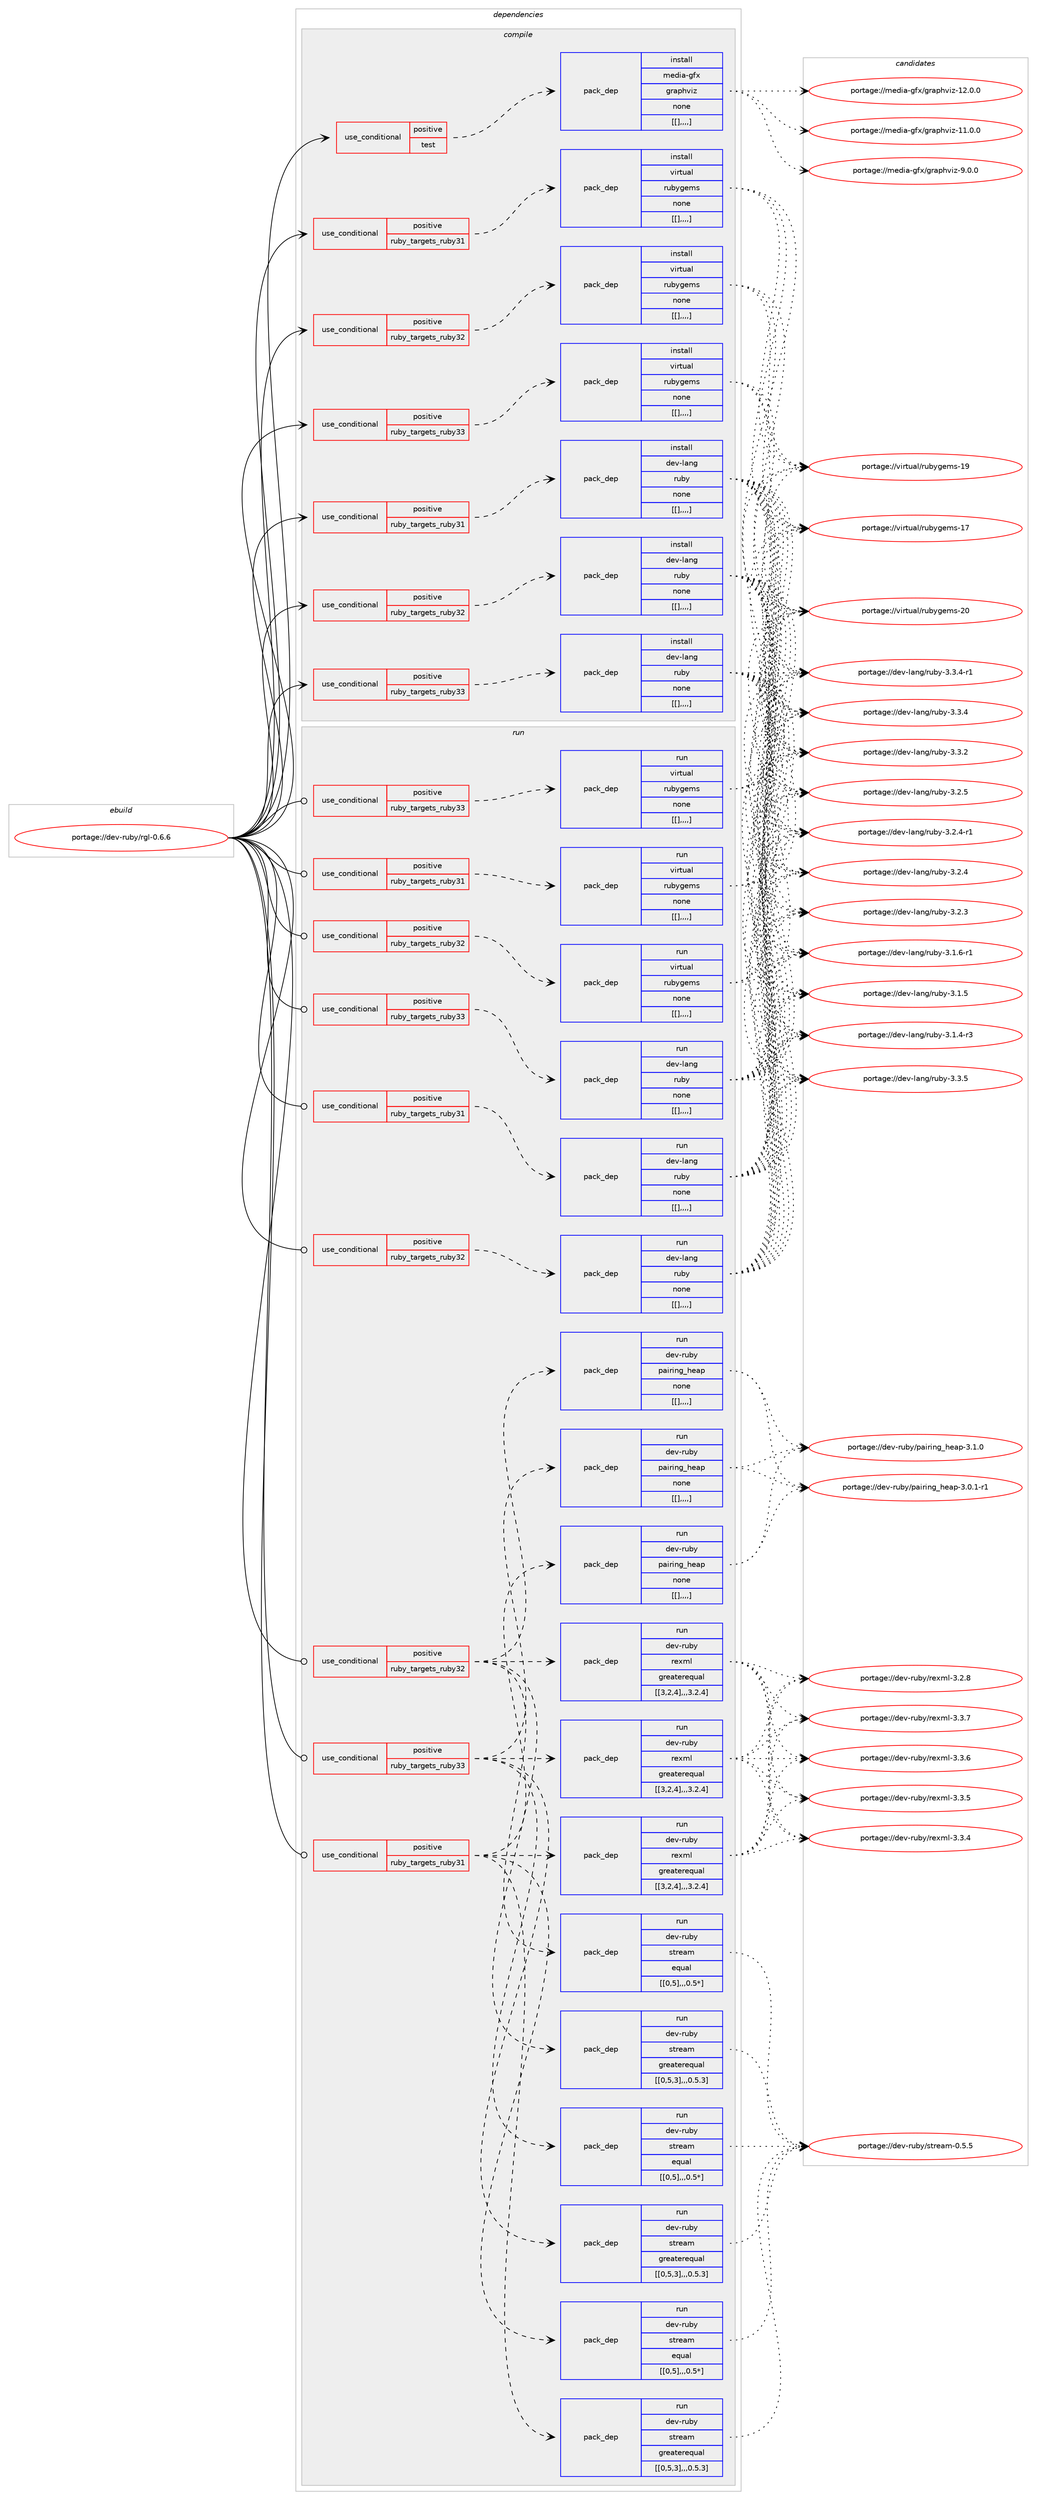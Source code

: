 digraph prolog {

# *************
# Graph options
# *************

newrank=true;
concentrate=true;
compound=true;
graph [rankdir=LR,fontname=Helvetica,fontsize=10,ranksep=1.5];#, ranksep=2.5, nodesep=0.2];
edge  [arrowhead=vee];
node  [fontname=Helvetica,fontsize=10];

# **********
# The ebuild
# **********

subgraph cluster_leftcol {
color=gray;
label=<<i>ebuild</i>>;
id [label="portage://dev-ruby/rgl-0.6.6", color=red, width=4, href="../dev-ruby/rgl-0.6.6.svg"];
}

# ****************
# The dependencies
# ****************

subgraph cluster_midcol {
color=gray;
label=<<i>dependencies</i>>;
subgraph cluster_compile {
fillcolor="#eeeeee";
style=filled;
label=<<i>compile</i>>;
subgraph cond56029 {
dependency201879 [label=<<TABLE BORDER="0" CELLBORDER="1" CELLSPACING="0" CELLPADDING="4"><TR><TD ROWSPAN="3" CELLPADDING="10">use_conditional</TD></TR><TR><TD>positive</TD></TR><TR><TD>ruby_targets_ruby31</TD></TR></TABLE>>, shape=none, color=red];
subgraph pack144500 {
dependency201880 [label=<<TABLE BORDER="0" CELLBORDER="1" CELLSPACING="0" CELLPADDING="4" WIDTH="220"><TR><TD ROWSPAN="6" CELLPADDING="30">pack_dep</TD></TR><TR><TD WIDTH="110">install</TD></TR><TR><TD>dev-lang</TD></TR><TR><TD>ruby</TD></TR><TR><TD>none</TD></TR><TR><TD>[[],,,,]</TD></TR></TABLE>>, shape=none, color=blue];
}
dependency201879:e -> dependency201880:w [weight=20,style="dashed",arrowhead="vee"];
}
id:e -> dependency201879:w [weight=20,style="solid",arrowhead="vee"];
subgraph cond56030 {
dependency201881 [label=<<TABLE BORDER="0" CELLBORDER="1" CELLSPACING="0" CELLPADDING="4"><TR><TD ROWSPAN="3" CELLPADDING="10">use_conditional</TD></TR><TR><TD>positive</TD></TR><TR><TD>ruby_targets_ruby31</TD></TR></TABLE>>, shape=none, color=red];
subgraph pack144501 {
dependency201882 [label=<<TABLE BORDER="0" CELLBORDER="1" CELLSPACING="0" CELLPADDING="4" WIDTH="220"><TR><TD ROWSPAN="6" CELLPADDING="30">pack_dep</TD></TR><TR><TD WIDTH="110">install</TD></TR><TR><TD>virtual</TD></TR><TR><TD>rubygems</TD></TR><TR><TD>none</TD></TR><TR><TD>[[],,,,]</TD></TR></TABLE>>, shape=none, color=blue];
}
dependency201881:e -> dependency201882:w [weight=20,style="dashed",arrowhead="vee"];
}
id:e -> dependency201881:w [weight=20,style="solid",arrowhead="vee"];
subgraph cond56031 {
dependency201883 [label=<<TABLE BORDER="0" CELLBORDER="1" CELLSPACING="0" CELLPADDING="4"><TR><TD ROWSPAN="3" CELLPADDING="10">use_conditional</TD></TR><TR><TD>positive</TD></TR><TR><TD>ruby_targets_ruby32</TD></TR></TABLE>>, shape=none, color=red];
subgraph pack144502 {
dependency201884 [label=<<TABLE BORDER="0" CELLBORDER="1" CELLSPACING="0" CELLPADDING="4" WIDTH="220"><TR><TD ROWSPAN="6" CELLPADDING="30">pack_dep</TD></TR><TR><TD WIDTH="110">install</TD></TR><TR><TD>dev-lang</TD></TR><TR><TD>ruby</TD></TR><TR><TD>none</TD></TR><TR><TD>[[],,,,]</TD></TR></TABLE>>, shape=none, color=blue];
}
dependency201883:e -> dependency201884:w [weight=20,style="dashed",arrowhead="vee"];
}
id:e -> dependency201883:w [weight=20,style="solid",arrowhead="vee"];
subgraph cond56032 {
dependency201885 [label=<<TABLE BORDER="0" CELLBORDER="1" CELLSPACING="0" CELLPADDING="4"><TR><TD ROWSPAN="3" CELLPADDING="10">use_conditional</TD></TR><TR><TD>positive</TD></TR><TR><TD>ruby_targets_ruby32</TD></TR></TABLE>>, shape=none, color=red];
subgraph pack144503 {
dependency201886 [label=<<TABLE BORDER="0" CELLBORDER="1" CELLSPACING="0" CELLPADDING="4" WIDTH="220"><TR><TD ROWSPAN="6" CELLPADDING="30">pack_dep</TD></TR><TR><TD WIDTH="110">install</TD></TR><TR><TD>virtual</TD></TR><TR><TD>rubygems</TD></TR><TR><TD>none</TD></TR><TR><TD>[[],,,,]</TD></TR></TABLE>>, shape=none, color=blue];
}
dependency201885:e -> dependency201886:w [weight=20,style="dashed",arrowhead="vee"];
}
id:e -> dependency201885:w [weight=20,style="solid",arrowhead="vee"];
subgraph cond56033 {
dependency201887 [label=<<TABLE BORDER="0" CELLBORDER="1" CELLSPACING="0" CELLPADDING="4"><TR><TD ROWSPAN="3" CELLPADDING="10">use_conditional</TD></TR><TR><TD>positive</TD></TR><TR><TD>ruby_targets_ruby33</TD></TR></TABLE>>, shape=none, color=red];
subgraph pack144504 {
dependency201888 [label=<<TABLE BORDER="0" CELLBORDER="1" CELLSPACING="0" CELLPADDING="4" WIDTH="220"><TR><TD ROWSPAN="6" CELLPADDING="30">pack_dep</TD></TR><TR><TD WIDTH="110">install</TD></TR><TR><TD>dev-lang</TD></TR><TR><TD>ruby</TD></TR><TR><TD>none</TD></TR><TR><TD>[[],,,,]</TD></TR></TABLE>>, shape=none, color=blue];
}
dependency201887:e -> dependency201888:w [weight=20,style="dashed",arrowhead="vee"];
}
id:e -> dependency201887:w [weight=20,style="solid",arrowhead="vee"];
subgraph cond56034 {
dependency201889 [label=<<TABLE BORDER="0" CELLBORDER="1" CELLSPACING="0" CELLPADDING="4"><TR><TD ROWSPAN="3" CELLPADDING="10">use_conditional</TD></TR><TR><TD>positive</TD></TR><TR><TD>ruby_targets_ruby33</TD></TR></TABLE>>, shape=none, color=red];
subgraph pack144505 {
dependency201890 [label=<<TABLE BORDER="0" CELLBORDER="1" CELLSPACING="0" CELLPADDING="4" WIDTH="220"><TR><TD ROWSPAN="6" CELLPADDING="30">pack_dep</TD></TR><TR><TD WIDTH="110">install</TD></TR><TR><TD>virtual</TD></TR><TR><TD>rubygems</TD></TR><TR><TD>none</TD></TR><TR><TD>[[],,,,]</TD></TR></TABLE>>, shape=none, color=blue];
}
dependency201889:e -> dependency201890:w [weight=20,style="dashed",arrowhead="vee"];
}
id:e -> dependency201889:w [weight=20,style="solid",arrowhead="vee"];
subgraph cond56035 {
dependency201891 [label=<<TABLE BORDER="0" CELLBORDER="1" CELLSPACING="0" CELLPADDING="4"><TR><TD ROWSPAN="3" CELLPADDING="10">use_conditional</TD></TR><TR><TD>positive</TD></TR><TR><TD>test</TD></TR></TABLE>>, shape=none, color=red];
subgraph pack144506 {
dependency201892 [label=<<TABLE BORDER="0" CELLBORDER="1" CELLSPACING="0" CELLPADDING="4" WIDTH="220"><TR><TD ROWSPAN="6" CELLPADDING="30">pack_dep</TD></TR><TR><TD WIDTH="110">install</TD></TR><TR><TD>media-gfx</TD></TR><TR><TD>graphviz</TD></TR><TR><TD>none</TD></TR><TR><TD>[[],,,,]</TD></TR></TABLE>>, shape=none, color=blue];
}
dependency201891:e -> dependency201892:w [weight=20,style="dashed",arrowhead="vee"];
}
id:e -> dependency201891:w [weight=20,style="solid",arrowhead="vee"];
}
subgraph cluster_compileandrun {
fillcolor="#eeeeee";
style=filled;
label=<<i>compile and run</i>>;
}
subgraph cluster_run {
fillcolor="#eeeeee";
style=filled;
label=<<i>run</i>>;
subgraph cond56036 {
dependency201893 [label=<<TABLE BORDER="0" CELLBORDER="1" CELLSPACING="0" CELLPADDING="4"><TR><TD ROWSPAN="3" CELLPADDING="10">use_conditional</TD></TR><TR><TD>positive</TD></TR><TR><TD>ruby_targets_ruby31</TD></TR></TABLE>>, shape=none, color=red];
subgraph pack144507 {
dependency201894 [label=<<TABLE BORDER="0" CELLBORDER="1" CELLSPACING="0" CELLPADDING="4" WIDTH="220"><TR><TD ROWSPAN="6" CELLPADDING="30">pack_dep</TD></TR><TR><TD WIDTH="110">run</TD></TR><TR><TD>dev-lang</TD></TR><TR><TD>ruby</TD></TR><TR><TD>none</TD></TR><TR><TD>[[],,,,]</TD></TR></TABLE>>, shape=none, color=blue];
}
dependency201893:e -> dependency201894:w [weight=20,style="dashed",arrowhead="vee"];
}
id:e -> dependency201893:w [weight=20,style="solid",arrowhead="odot"];
subgraph cond56037 {
dependency201895 [label=<<TABLE BORDER="0" CELLBORDER="1" CELLSPACING="0" CELLPADDING="4"><TR><TD ROWSPAN="3" CELLPADDING="10">use_conditional</TD></TR><TR><TD>positive</TD></TR><TR><TD>ruby_targets_ruby31</TD></TR></TABLE>>, shape=none, color=red];
subgraph pack144508 {
dependency201896 [label=<<TABLE BORDER="0" CELLBORDER="1" CELLSPACING="0" CELLPADDING="4" WIDTH="220"><TR><TD ROWSPAN="6" CELLPADDING="30">pack_dep</TD></TR><TR><TD WIDTH="110">run</TD></TR><TR><TD>dev-ruby</TD></TR><TR><TD>pairing_heap</TD></TR><TR><TD>none</TD></TR><TR><TD>[[],,,,]</TD></TR></TABLE>>, shape=none, color=blue];
}
dependency201895:e -> dependency201896:w [weight=20,style="dashed",arrowhead="vee"];
subgraph pack144509 {
dependency201897 [label=<<TABLE BORDER="0" CELLBORDER="1" CELLSPACING="0" CELLPADDING="4" WIDTH="220"><TR><TD ROWSPAN="6" CELLPADDING="30">pack_dep</TD></TR><TR><TD WIDTH="110">run</TD></TR><TR><TD>dev-ruby</TD></TR><TR><TD>rexml</TD></TR><TR><TD>greaterequal</TD></TR><TR><TD>[[3,2,4],,,3.2.4]</TD></TR></TABLE>>, shape=none, color=blue];
}
dependency201895:e -> dependency201897:w [weight=20,style="dashed",arrowhead="vee"];
subgraph pack144510 {
dependency201898 [label=<<TABLE BORDER="0" CELLBORDER="1" CELLSPACING="0" CELLPADDING="4" WIDTH="220"><TR><TD ROWSPAN="6" CELLPADDING="30">pack_dep</TD></TR><TR><TD WIDTH="110">run</TD></TR><TR><TD>dev-ruby</TD></TR><TR><TD>stream</TD></TR><TR><TD>greaterequal</TD></TR><TR><TD>[[0,5,3],,,0.5.3]</TD></TR></TABLE>>, shape=none, color=blue];
}
dependency201895:e -> dependency201898:w [weight=20,style="dashed",arrowhead="vee"];
subgraph pack144511 {
dependency201899 [label=<<TABLE BORDER="0" CELLBORDER="1" CELLSPACING="0" CELLPADDING="4" WIDTH="220"><TR><TD ROWSPAN="6" CELLPADDING="30">pack_dep</TD></TR><TR><TD WIDTH="110">run</TD></TR><TR><TD>dev-ruby</TD></TR><TR><TD>stream</TD></TR><TR><TD>equal</TD></TR><TR><TD>[[0,5],,,0.5*]</TD></TR></TABLE>>, shape=none, color=blue];
}
dependency201895:e -> dependency201899:w [weight=20,style="dashed",arrowhead="vee"];
}
id:e -> dependency201895:w [weight=20,style="solid",arrowhead="odot"];
subgraph cond56038 {
dependency201900 [label=<<TABLE BORDER="0" CELLBORDER="1" CELLSPACING="0" CELLPADDING="4"><TR><TD ROWSPAN="3" CELLPADDING="10">use_conditional</TD></TR><TR><TD>positive</TD></TR><TR><TD>ruby_targets_ruby31</TD></TR></TABLE>>, shape=none, color=red];
subgraph pack144512 {
dependency201901 [label=<<TABLE BORDER="0" CELLBORDER="1" CELLSPACING="0" CELLPADDING="4" WIDTH="220"><TR><TD ROWSPAN="6" CELLPADDING="30">pack_dep</TD></TR><TR><TD WIDTH="110">run</TD></TR><TR><TD>virtual</TD></TR><TR><TD>rubygems</TD></TR><TR><TD>none</TD></TR><TR><TD>[[],,,,]</TD></TR></TABLE>>, shape=none, color=blue];
}
dependency201900:e -> dependency201901:w [weight=20,style="dashed",arrowhead="vee"];
}
id:e -> dependency201900:w [weight=20,style="solid",arrowhead="odot"];
subgraph cond56039 {
dependency201902 [label=<<TABLE BORDER="0" CELLBORDER="1" CELLSPACING="0" CELLPADDING="4"><TR><TD ROWSPAN="3" CELLPADDING="10">use_conditional</TD></TR><TR><TD>positive</TD></TR><TR><TD>ruby_targets_ruby32</TD></TR></TABLE>>, shape=none, color=red];
subgraph pack144513 {
dependency201903 [label=<<TABLE BORDER="0" CELLBORDER="1" CELLSPACING="0" CELLPADDING="4" WIDTH="220"><TR><TD ROWSPAN="6" CELLPADDING="30">pack_dep</TD></TR><TR><TD WIDTH="110">run</TD></TR><TR><TD>dev-lang</TD></TR><TR><TD>ruby</TD></TR><TR><TD>none</TD></TR><TR><TD>[[],,,,]</TD></TR></TABLE>>, shape=none, color=blue];
}
dependency201902:e -> dependency201903:w [weight=20,style="dashed",arrowhead="vee"];
}
id:e -> dependency201902:w [weight=20,style="solid",arrowhead="odot"];
subgraph cond56040 {
dependency201904 [label=<<TABLE BORDER="0" CELLBORDER="1" CELLSPACING="0" CELLPADDING="4"><TR><TD ROWSPAN="3" CELLPADDING="10">use_conditional</TD></TR><TR><TD>positive</TD></TR><TR><TD>ruby_targets_ruby32</TD></TR></TABLE>>, shape=none, color=red];
subgraph pack144514 {
dependency201905 [label=<<TABLE BORDER="0" CELLBORDER="1" CELLSPACING="0" CELLPADDING="4" WIDTH="220"><TR><TD ROWSPAN="6" CELLPADDING="30">pack_dep</TD></TR><TR><TD WIDTH="110">run</TD></TR><TR><TD>dev-ruby</TD></TR><TR><TD>pairing_heap</TD></TR><TR><TD>none</TD></TR><TR><TD>[[],,,,]</TD></TR></TABLE>>, shape=none, color=blue];
}
dependency201904:e -> dependency201905:w [weight=20,style="dashed",arrowhead="vee"];
subgraph pack144515 {
dependency201906 [label=<<TABLE BORDER="0" CELLBORDER="1" CELLSPACING="0" CELLPADDING="4" WIDTH="220"><TR><TD ROWSPAN="6" CELLPADDING="30">pack_dep</TD></TR><TR><TD WIDTH="110">run</TD></TR><TR><TD>dev-ruby</TD></TR><TR><TD>rexml</TD></TR><TR><TD>greaterequal</TD></TR><TR><TD>[[3,2,4],,,3.2.4]</TD></TR></TABLE>>, shape=none, color=blue];
}
dependency201904:e -> dependency201906:w [weight=20,style="dashed",arrowhead="vee"];
subgraph pack144516 {
dependency201907 [label=<<TABLE BORDER="0" CELLBORDER="1" CELLSPACING="0" CELLPADDING="4" WIDTH="220"><TR><TD ROWSPAN="6" CELLPADDING="30">pack_dep</TD></TR><TR><TD WIDTH="110">run</TD></TR><TR><TD>dev-ruby</TD></TR><TR><TD>stream</TD></TR><TR><TD>greaterequal</TD></TR><TR><TD>[[0,5,3],,,0.5.3]</TD></TR></TABLE>>, shape=none, color=blue];
}
dependency201904:e -> dependency201907:w [weight=20,style="dashed",arrowhead="vee"];
subgraph pack144517 {
dependency201908 [label=<<TABLE BORDER="0" CELLBORDER="1" CELLSPACING="0" CELLPADDING="4" WIDTH="220"><TR><TD ROWSPAN="6" CELLPADDING="30">pack_dep</TD></TR><TR><TD WIDTH="110">run</TD></TR><TR><TD>dev-ruby</TD></TR><TR><TD>stream</TD></TR><TR><TD>equal</TD></TR><TR><TD>[[0,5],,,0.5*]</TD></TR></TABLE>>, shape=none, color=blue];
}
dependency201904:e -> dependency201908:w [weight=20,style="dashed",arrowhead="vee"];
}
id:e -> dependency201904:w [weight=20,style="solid",arrowhead="odot"];
subgraph cond56041 {
dependency201909 [label=<<TABLE BORDER="0" CELLBORDER="1" CELLSPACING="0" CELLPADDING="4"><TR><TD ROWSPAN="3" CELLPADDING="10">use_conditional</TD></TR><TR><TD>positive</TD></TR><TR><TD>ruby_targets_ruby32</TD></TR></TABLE>>, shape=none, color=red];
subgraph pack144518 {
dependency201910 [label=<<TABLE BORDER="0" CELLBORDER="1" CELLSPACING="0" CELLPADDING="4" WIDTH="220"><TR><TD ROWSPAN="6" CELLPADDING="30">pack_dep</TD></TR><TR><TD WIDTH="110">run</TD></TR><TR><TD>virtual</TD></TR><TR><TD>rubygems</TD></TR><TR><TD>none</TD></TR><TR><TD>[[],,,,]</TD></TR></TABLE>>, shape=none, color=blue];
}
dependency201909:e -> dependency201910:w [weight=20,style="dashed",arrowhead="vee"];
}
id:e -> dependency201909:w [weight=20,style="solid",arrowhead="odot"];
subgraph cond56042 {
dependency201911 [label=<<TABLE BORDER="0" CELLBORDER="1" CELLSPACING="0" CELLPADDING="4"><TR><TD ROWSPAN="3" CELLPADDING="10">use_conditional</TD></TR><TR><TD>positive</TD></TR><TR><TD>ruby_targets_ruby33</TD></TR></TABLE>>, shape=none, color=red];
subgraph pack144519 {
dependency201912 [label=<<TABLE BORDER="0" CELLBORDER="1" CELLSPACING="0" CELLPADDING="4" WIDTH="220"><TR><TD ROWSPAN="6" CELLPADDING="30">pack_dep</TD></TR><TR><TD WIDTH="110">run</TD></TR><TR><TD>dev-lang</TD></TR><TR><TD>ruby</TD></TR><TR><TD>none</TD></TR><TR><TD>[[],,,,]</TD></TR></TABLE>>, shape=none, color=blue];
}
dependency201911:e -> dependency201912:w [weight=20,style="dashed",arrowhead="vee"];
}
id:e -> dependency201911:w [weight=20,style="solid",arrowhead="odot"];
subgraph cond56043 {
dependency201913 [label=<<TABLE BORDER="0" CELLBORDER="1" CELLSPACING="0" CELLPADDING="4"><TR><TD ROWSPAN="3" CELLPADDING="10">use_conditional</TD></TR><TR><TD>positive</TD></TR><TR><TD>ruby_targets_ruby33</TD></TR></TABLE>>, shape=none, color=red];
subgraph pack144520 {
dependency201914 [label=<<TABLE BORDER="0" CELLBORDER="1" CELLSPACING="0" CELLPADDING="4" WIDTH="220"><TR><TD ROWSPAN="6" CELLPADDING="30">pack_dep</TD></TR><TR><TD WIDTH="110">run</TD></TR><TR><TD>dev-ruby</TD></TR><TR><TD>pairing_heap</TD></TR><TR><TD>none</TD></TR><TR><TD>[[],,,,]</TD></TR></TABLE>>, shape=none, color=blue];
}
dependency201913:e -> dependency201914:w [weight=20,style="dashed",arrowhead="vee"];
subgraph pack144521 {
dependency201915 [label=<<TABLE BORDER="0" CELLBORDER="1" CELLSPACING="0" CELLPADDING="4" WIDTH="220"><TR><TD ROWSPAN="6" CELLPADDING="30">pack_dep</TD></TR><TR><TD WIDTH="110">run</TD></TR><TR><TD>dev-ruby</TD></TR><TR><TD>rexml</TD></TR><TR><TD>greaterequal</TD></TR><TR><TD>[[3,2,4],,,3.2.4]</TD></TR></TABLE>>, shape=none, color=blue];
}
dependency201913:e -> dependency201915:w [weight=20,style="dashed",arrowhead="vee"];
subgraph pack144522 {
dependency201916 [label=<<TABLE BORDER="0" CELLBORDER="1" CELLSPACING="0" CELLPADDING="4" WIDTH="220"><TR><TD ROWSPAN="6" CELLPADDING="30">pack_dep</TD></TR><TR><TD WIDTH="110">run</TD></TR><TR><TD>dev-ruby</TD></TR><TR><TD>stream</TD></TR><TR><TD>greaterequal</TD></TR><TR><TD>[[0,5,3],,,0.5.3]</TD></TR></TABLE>>, shape=none, color=blue];
}
dependency201913:e -> dependency201916:w [weight=20,style="dashed",arrowhead="vee"];
subgraph pack144523 {
dependency201917 [label=<<TABLE BORDER="0" CELLBORDER="1" CELLSPACING="0" CELLPADDING="4" WIDTH="220"><TR><TD ROWSPAN="6" CELLPADDING="30">pack_dep</TD></TR><TR><TD WIDTH="110">run</TD></TR><TR><TD>dev-ruby</TD></TR><TR><TD>stream</TD></TR><TR><TD>equal</TD></TR><TR><TD>[[0,5],,,0.5*]</TD></TR></TABLE>>, shape=none, color=blue];
}
dependency201913:e -> dependency201917:w [weight=20,style="dashed",arrowhead="vee"];
}
id:e -> dependency201913:w [weight=20,style="solid",arrowhead="odot"];
subgraph cond56044 {
dependency201918 [label=<<TABLE BORDER="0" CELLBORDER="1" CELLSPACING="0" CELLPADDING="4"><TR><TD ROWSPAN="3" CELLPADDING="10">use_conditional</TD></TR><TR><TD>positive</TD></TR><TR><TD>ruby_targets_ruby33</TD></TR></TABLE>>, shape=none, color=red];
subgraph pack144524 {
dependency201919 [label=<<TABLE BORDER="0" CELLBORDER="1" CELLSPACING="0" CELLPADDING="4" WIDTH="220"><TR><TD ROWSPAN="6" CELLPADDING="30">pack_dep</TD></TR><TR><TD WIDTH="110">run</TD></TR><TR><TD>virtual</TD></TR><TR><TD>rubygems</TD></TR><TR><TD>none</TD></TR><TR><TD>[[],,,,]</TD></TR></TABLE>>, shape=none, color=blue];
}
dependency201918:e -> dependency201919:w [weight=20,style="dashed",arrowhead="vee"];
}
id:e -> dependency201918:w [weight=20,style="solid",arrowhead="odot"];
}
}

# **************
# The candidates
# **************

subgraph cluster_choices {
rank=same;
color=gray;
label=<<i>candidates</i>>;

subgraph choice144500 {
color=black;
nodesep=1;
choice10010111845108971101034711411798121455146514653 [label="portage://dev-lang/ruby-3.3.5", color=red, width=4,href="../dev-lang/ruby-3.3.5.svg"];
choice100101118451089711010347114117981214551465146524511449 [label="portage://dev-lang/ruby-3.3.4-r1", color=red, width=4,href="../dev-lang/ruby-3.3.4-r1.svg"];
choice10010111845108971101034711411798121455146514652 [label="portage://dev-lang/ruby-3.3.4", color=red, width=4,href="../dev-lang/ruby-3.3.4.svg"];
choice10010111845108971101034711411798121455146514650 [label="portage://dev-lang/ruby-3.3.2", color=red, width=4,href="../dev-lang/ruby-3.3.2.svg"];
choice10010111845108971101034711411798121455146504653 [label="portage://dev-lang/ruby-3.2.5", color=red, width=4,href="../dev-lang/ruby-3.2.5.svg"];
choice100101118451089711010347114117981214551465046524511449 [label="portage://dev-lang/ruby-3.2.4-r1", color=red, width=4,href="../dev-lang/ruby-3.2.4-r1.svg"];
choice10010111845108971101034711411798121455146504652 [label="portage://dev-lang/ruby-3.2.4", color=red, width=4,href="../dev-lang/ruby-3.2.4.svg"];
choice10010111845108971101034711411798121455146504651 [label="portage://dev-lang/ruby-3.2.3", color=red, width=4,href="../dev-lang/ruby-3.2.3.svg"];
choice100101118451089711010347114117981214551464946544511449 [label="portage://dev-lang/ruby-3.1.6-r1", color=red, width=4,href="../dev-lang/ruby-3.1.6-r1.svg"];
choice10010111845108971101034711411798121455146494653 [label="portage://dev-lang/ruby-3.1.5", color=red, width=4,href="../dev-lang/ruby-3.1.5.svg"];
choice100101118451089711010347114117981214551464946524511451 [label="portage://dev-lang/ruby-3.1.4-r3", color=red, width=4,href="../dev-lang/ruby-3.1.4-r3.svg"];
dependency201880:e -> choice10010111845108971101034711411798121455146514653:w [style=dotted,weight="100"];
dependency201880:e -> choice100101118451089711010347114117981214551465146524511449:w [style=dotted,weight="100"];
dependency201880:e -> choice10010111845108971101034711411798121455146514652:w [style=dotted,weight="100"];
dependency201880:e -> choice10010111845108971101034711411798121455146514650:w [style=dotted,weight="100"];
dependency201880:e -> choice10010111845108971101034711411798121455146504653:w [style=dotted,weight="100"];
dependency201880:e -> choice100101118451089711010347114117981214551465046524511449:w [style=dotted,weight="100"];
dependency201880:e -> choice10010111845108971101034711411798121455146504652:w [style=dotted,weight="100"];
dependency201880:e -> choice10010111845108971101034711411798121455146504651:w [style=dotted,weight="100"];
dependency201880:e -> choice100101118451089711010347114117981214551464946544511449:w [style=dotted,weight="100"];
dependency201880:e -> choice10010111845108971101034711411798121455146494653:w [style=dotted,weight="100"];
dependency201880:e -> choice100101118451089711010347114117981214551464946524511451:w [style=dotted,weight="100"];
}
subgraph choice144501 {
color=black;
nodesep=1;
choice118105114116117971084711411798121103101109115455048 [label="portage://virtual/rubygems-20", color=red, width=4,href="../virtual/rubygems-20.svg"];
choice118105114116117971084711411798121103101109115454957 [label="portage://virtual/rubygems-19", color=red, width=4,href="../virtual/rubygems-19.svg"];
choice118105114116117971084711411798121103101109115454955 [label="portage://virtual/rubygems-17", color=red, width=4,href="../virtual/rubygems-17.svg"];
dependency201882:e -> choice118105114116117971084711411798121103101109115455048:w [style=dotted,weight="100"];
dependency201882:e -> choice118105114116117971084711411798121103101109115454957:w [style=dotted,weight="100"];
dependency201882:e -> choice118105114116117971084711411798121103101109115454955:w [style=dotted,weight="100"];
}
subgraph choice144502 {
color=black;
nodesep=1;
choice10010111845108971101034711411798121455146514653 [label="portage://dev-lang/ruby-3.3.5", color=red, width=4,href="../dev-lang/ruby-3.3.5.svg"];
choice100101118451089711010347114117981214551465146524511449 [label="portage://dev-lang/ruby-3.3.4-r1", color=red, width=4,href="../dev-lang/ruby-3.3.4-r1.svg"];
choice10010111845108971101034711411798121455146514652 [label="portage://dev-lang/ruby-3.3.4", color=red, width=4,href="../dev-lang/ruby-3.3.4.svg"];
choice10010111845108971101034711411798121455146514650 [label="portage://dev-lang/ruby-3.3.2", color=red, width=4,href="../dev-lang/ruby-3.3.2.svg"];
choice10010111845108971101034711411798121455146504653 [label="portage://dev-lang/ruby-3.2.5", color=red, width=4,href="../dev-lang/ruby-3.2.5.svg"];
choice100101118451089711010347114117981214551465046524511449 [label="portage://dev-lang/ruby-3.2.4-r1", color=red, width=4,href="../dev-lang/ruby-3.2.4-r1.svg"];
choice10010111845108971101034711411798121455146504652 [label="portage://dev-lang/ruby-3.2.4", color=red, width=4,href="../dev-lang/ruby-3.2.4.svg"];
choice10010111845108971101034711411798121455146504651 [label="portage://dev-lang/ruby-3.2.3", color=red, width=4,href="../dev-lang/ruby-3.2.3.svg"];
choice100101118451089711010347114117981214551464946544511449 [label="portage://dev-lang/ruby-3.1.6-r1", color=red, width=4,href="../dev-lang/ruby-3.1.6-r1.svg"];
choice10010111845108971101034711411798121455146494653 [label="portage://dev-lang/ruby-3.1.5", color=red, width=4,href="../dev-lang/ruby-3.1.5.svg"];
choice100101118451089711010347114117981214551464946524511451 [label="portage://dev-lang/ruby-3.1.4-r3", color=red, width=4,href="../dev-lang/ruby-3.1.4-r3.svg"];
dependency201884:e -> choice10010111845108971101034711411798121455146514653:w [style=dotted,weight="100"];
dependency201884:e -> choice100101118451089711010347114117981214551465146524511449:w [style=dotted,weight="100"];
dependency201884:e -> choice10010111845108971101034711411798121455146514652:w [style=dotted,weight="100"];
dependency201884:e -> choice10010111845108971101034711411798121455146514650:w [style=dotted,weight="100"];
dependency201884:e -> choice10010111845108971101034711411798121455146504653:w [style=dotted,weight="100"];
dependency201884:e -> choice100101118451089711010347114117981214551465046524511449:w [style=dotted,weight="100"];
dependency201884:e -> choice10010111845108971101034711411798121455146504652:w [style=dotted,weight="100"];
dependency201884:e -> choice10010111845108971101034711411798121455146504651:w [style=dotted,weight="100"];
dependency201884:e -> choice100101118451089711010347114117981214551464946544511449:w [style=dotted,weight="100"];
dependency201884:e -> choice10010111845108971101034711411798121455146494653:w [style=dotted,weight="100"];
dependency201884:e -> choice100101118451089711010347114117981214551464946524511451:w [style=dotted,weight="100"];
}
subgraph choice144503 {
color=black;
nodesep=1;
choice118105114116117971084711411798121103101109115455048 [label="portage://virtual/rubygems-20", color=red, width=4,href="../virtual/rubygems-20.svg"];
choice118105114116117971084711411798121103101109115454957 [label="portage://virtual/rubygems-19", color=red, width=4,href="../virtual/rubygems-19.svg"];
choice118105114116117971084711411798121103101109115454955 [label="portage://virtual/rubygems-17", color=red, width=4,href="../virtual/rubygems-17.svg"];
dependency201886:e -> choice118105114116117971084711411798121103101109115455048:w [style=dotted,weight="100"];
dependency201886:e -> choice118105114116117971084711411798121103101109115454957:w [style=dotted,weight="100"];
dependency201886:e -> choice118105114116117971084711411798121103101109115454955:w [style=dotted,weight="100"];
}
subgraph choice144504 {
color=black;
nodesep=1;
choice10010111845108971101034711411798121455146514653 [label="portage://dev-lang/ruby-3.3.5", color=red, width=4,href="../dev-lang/ruby-3.3.5.svg"];
choice100101118451089711010347114117981214551465146524511449 [label="portage://dev-lang/ruby-3.3.4-r1", color=red, width=4,href="../dev-lang/ruby-3.3.4-r1.svg"];
choice10010111845108971101034711411798121455146514652 [label="portage://dev-lang/ruby-3.3.4", color=red, width=4,href="../dev-lang/ruby-3.3.4.svg"];
choice10010111845108971101034711411798121455146514650 [label="portage://dev-lang/ruby-3.3.2", color=red, width=4,href="../dev-lang/ruby-3.3.2.svg"];
choice10010111845108971101034711411798121455146504653 [label="portage://dev-lang/ruby-3.2.5", color=red, width=4,href="../dev-lang/ruby-3.2.5.svg"];
choice100101118451089711010347114117981214551465046524511449 [label="portage://dev-lang/ruby-3.2.4-r1", color=red, width=4,href="../dev-lang/ruby-3.2.4-r1.svg"];
choice10010111845108971101034711411798121455146504652 [label="portage://dev-lang/ruby-3.2.4", color=red, width=4,href="../dev-lang/ruby-3.2.4.svg"];
choice10010111845108971101034711411798121455146504651 [label="portage://dev-lang/ruby-3.2.3", color=red, width=4,href="../dev-lang/ruby-3.2.3.svg"];
choice100101118451089711010347114117981214551464946544511449 [label="portage://dev-lang/ruby-3.1.6-r1", color=red, width=4,href="../dev-lang/ruby-3.1.6-r1.svg"];
choice10010111845108971101034711411798121455146494653 [label="portage://dev-lang/ruby-3.1.5", color=red, width=4,href="../dev-lang/ruby-3.1.5.svg"];
choice100101118451089711010347114117981214551464946524511451 [label="portage://dev-lang/ruby-3.1.4-r3", color=red, width=4,href="../dev-lang/ruby-3.1.4-r3.svg"];
dependency201888:e -> choice10010111845108971101034711411798121455146514653:w [style=dotted,weight="100"];
dependency201888:e -> choice100101118451089711010347114117981214551465146524511449:w [style=dotted,weight="100"];
dependency201888:e -> choice10010111845108971101034711411798121455146514652:w [style=dotted,weight="100"];
dependency201888:e -> choice10010111845108971101034711411798121455146514650:w [style=dotted,weight="100"];
dependency201888:e -> choice10010111845108971101034711411798121455146504653:w [style=dotted,weight="100"];
dependency201888:e -> choice100101118451089711010347114117981214551465046524511449:w [style=dotted,weight="100"];
dependency201888:e -> choice10010111845108971101034711411798121455146504652:w [style=dotted,weight="100"];
dependency201888:e -> choice10010111845108971101034711411798121455146504651:w [style=dotted,weight="100"];
dependency201888:e -> choice100101118451089711010347114117981214551464946544511449:w [style=dotted,weight="100"];
dependency201888:e -> choice10010111845108971101034711411798121455146494653:w [style=dotted,weight="100"];
dependency201888:e -> choice100101118451089711010347114117981214551464946524511451:w [style=dotted,weight="100"];
}
subgraph choice144505 {
color=black;
nodesep=1;
choice118105114116117971084711411798121103101109115455048 [label="portage://virtual/rubygems-20", color=red, width=4,href="../virtual/rubygems-20.svg"];
choice118105114116117971084711411798121103101109115454957 [label="portage://virtual/rubygems-19", color=red, width=4,href="../virtual/rubygems-19.svg"];
choice118105114116117971084711411798121103101109115454955 [label="portage://virtual/rubygems-17", color=red, width=4,href="../virtual/rubygems-17.svg"];
dependency201890:e -> choice118105114116117971084711411798121103101109115455048:w [style=dotted,weight="100"];
dependency201890:e -> choice118105114116117971084711411798121103101109115454957:w [style=dotted,weight="100"];
dependency201890:e -> choice118105114116117971084711411798121103101109115454955:w [style=dotted,weight="100"];
}
subgraph choice144506 {
color=black;
nodesep=1;
choice1091011001059745103102120471031149711210411810512245495046484648 [label="portage://media-gfx/graphviz-12.0.0", color=red, width=4,href="../media-gfx/graphviz-12.0.0.svg"];
choice1091011001059745103102120471031149711210411810512245494946484648 [label="portage://media-gfx/graphviz-11.0.0", color=red, width=4,href="../media-gfx/graphviz-11.0.0.svg"];
choice10910110010597451031021204710311497112104118105122455746484648 [label="portage://media-gfx/graphviz-9.0.0", color=red, width=4,href="../media-gfx/graphviz-9.0.0.svg"];
dependency201892:e -> choice1091011001059745103102120471031149711210411810512245495046484648:w [style=dotted,weight="100"];
dependency201892:e -> choice1091011001059745103102120471031149711210411810512245494946484648:w [style=dotted,weight="100"];
dependency201892:e -> choice10910110010597451031021204710311497112104118105122455746484648:w [style=dotted,weight="100"];
}
subgraph choice144507 {
color=black;
nodesep=1;
choice10010111845108971101034711411798121455146514653 [label="portage://dev-lang/ruby-3.3.5", color=red, width=4,href="../dev-lang/ruby-3.3.5.svg"];
choice100101118451089711010347114117981214551465146524511449 [label="portage://dev-lang/ruby-3.3.4-r1", color=red, width=4,href="../dev-lang/ruby-3.3.4-r1.svg"];
choice10010111845108971101034711411798121455146514652 [label="portage://dev-lang/ruby-3.3.4", color=red, width=4,href="../dev-lang/ruby-3.3.4.svg"];
choice10010111845108971101034711411798121455146514650 [label="portage://dev-lang/ruby-3.3.2", color=red, width=4,href="../dev-lang/ruby-3.3.2.svg"];
choice10010111845108971101034711411798121455146504653 [label="portage://dev-lang/ruby-3.2.5", color=red, width=4,href="../dev-lang/ruby-3.2.5.svg"];
choice100101118451089711010347114117981214551465046524511449 [label="portage://dev-lang/ruby-3.2.4-r1", color=red, width=4,href="../dev-lang/ruby-3.2.4-r1.svg"];
choice10010111845108971101034711411798121455146504652 [label="portage://dev-lang/ruby-3.2.4", color=red, width=4,href="../dev-lang/ruby-3.2.4.svg"];
choice10010111845108971101034711411798121455146504651 [label="portage://dev-lang/ruby-3.2.3", color=red, width=4,href="../dev-lang/ruby-3.2.3.svg"];
choice100101118451089711010347114117981214551464946544511449 [label="portage://dev-lang/ruby-3.1.6-r1", color=red, width=4,href="../dev-lang/ruby-3.1.6-r1.svg"];
choice10010111845108971101034711411798121455146494653 [label="portage://dev-lang/ruby-3.1.5", color=red, width=4,href="../dev-lang/ruby-3.1.5.svg"];
choice100101118451089711010347114117981214551464946524511451 [label="portage://dev-lang/ruby-3.1.4-r3", color=red, width=4,href="../dev-lang/ruby-3.1.4-r3.svg"];
dependency201894:e -> choice10010111845108971101034711411798121455146514653:w [style=dotted,weight="100"];
dependency201894:e -> choice100101118451089711010347114117981214551465146524511449:w [style=dotted,weight="100"];
dependency201894:e -> choice10010111845108971101034711411798121455146514652:w [style=dotted,weight="100"];
dependency201894:e -> choice10010111845108971101034711411798121455146514650:w [style=dotted,weight="100"];
dependency201894:e -> choice10010111845108971101034711411798121455146504653:w [style=dotted,weight="100"];
dependency201894:e -> choice100101118451089711010347114117981214551465046524511449:w [style=dotted,weight="100"];
dependency201894:e -> choice10010111845108971101034711411798121455146504652:w [style=dotted,weight="100"];
dependency201894:e -> choice10010111845108971101034711411798121455146504651:w [style=dotted,weight="100"];
dependency201894:e -> choice100101118451089711010347114117981214551464946544511449:w [style=dotted,weight="100"];
dependency201894:e -> choice10010111845108971101034711411798121455146494653:w [style=dotted,weight="100"];
dependency201894:e -> choice100101118451089711010347114117981214551464946524511451:w [style=dotted,weight="100"];
}
subgraph choice144508 {
color=black;
nodesep=1;
choice100101118451141179812147112971051141051101039510410197112455146494648 [label="portage://dev-ruby/pairing_heap-3.1.0", color=red, width=4,href="../dev-ruby/pairing_heap-3.1.0.svg"];
choice1001011184511411798121471129710511410511010395104101971124551464846494511449 [label="portage://dev-ruby/pairing_heap-3.0.1-r1", color=red, width=4,href="../dev-ruby/pairing_heap-3.0.1-r1.svg"];
dependency201896:e -> choice100101118451141179812147112971051141051101039510410197112455146494648:w [style=dotted,weight="100"];
dependency201896:e -> choice1001011184511411798121471129710511410511010395104101971124551464846494511449:w [style=dotted,weight="100"];
}
subgraph choice144509 {
color=black;
nodesep=1;
choice100101118451141179812147114101120109108455146514655 [label="portage://dev-ruby/rexml-3.3.7", color=red, width=4,href="../dev-ruby/rexml-3.3.7.svg"];
choice100101118451141179812147114101120109108455146514654 [label="portage://dev-ruby/rexml-3.3.6", color=red, width=4,href="../dev-ruby/rexml-3.3.6.svg"];
choice100101118451141179812147114101120109108455146514653 [label="portage://dev-ruby/rexml-3.3.5", color=red, width=4,href="../dev-ruby/rexml-3.3.5.svg"];
choice100101118451141179812147114101120109108455146514652 [label="portage://dev-ruby/rexml-3.3.4", color=red, width=4,href="../dev-ruby/rexml-3.3.4.svg"];
choice100101118451141179812147114101120109108455146504656 [label="portage://dev-ruby/rexml-3.2.8", color=red, width=4,href="../dev-ruby/rexml-3.2.8.svg"];
dependency201897:e -> choice100101118451141179812147114101120109108455146514655:w [style=dotted,weight="100"];
dependency201897:e -> choice100101118451141179812147114101120109108455146514654:w [style=dotted,weight="100"];
dependency201897:e -> choice100101118451141179812147114101120109108455146514653:w [style=dotted,weight="100"];
dependency201897:e -> choice100101118451141179812147114101120109108455146514652:w [style=dotted,weight="100"];
dependency201897:e -> choice100101118451141179812147114101120109108455146504656:w [style=dotted,weight="100"];
}
subgraph choice144510 {
color=black;
nodesep=1;
choice10010111845114117981214711511611410197109454846534653 [label="portage://dev-ruby/stream-0.5.5", color=red, width=4,href="../dev-ruby/stream-0.5.5.svg"];
dependency201898:e -> choice10010111845114117981214711511611410197109454846534653:w [style=dotted,weight="100"];
}
subgraph choice144511 {
color=black;
nodesep=1;
choice10010111845114117981214711511611410197109454846534653 [label="portage://dev-ruby/stream-0.5.5", color=red, width=4,href="../dev-ruby/stream-0.5.5.svg"];
dependency201899:e -> choice10010111845114117981214711511611410197109454846534653:w [style=dotted,weight="100"];
}
subgraph choice144512 {
color=black;
nodesep=1;
choice118105114116117971084711411798121103101109115455048 [label="portage://virtual/rubygems-20", color=red, width=4,href="../virtual/rubygems-20.svg"];
choice118105114116117971084711411798121103101109115454957 [label="portage://virtual/rubygems-19", color=red, width=4,href="../virtual/rubygems-19.svg"];
choice118105114116117971084711411798121103101109115454955 [label="portage://virtual/rubygems-17", color=red, width=4,href="../virtual/rubygems-17.svg"];
dependency201901:e -> choice118105114116117971084711411798121103101109115455048:w [style=dotted,weight="100"];
dependency201901:e -> choice118105114116117971084711411798121103101109115454957:w [style=dotted,weight="100"];
dependency201901:e -> choice118105114116117971084711411798121103101109115454955:w [style=dotted,weight="100"];
}
subgraph choice144513 {
color=black;
nodesep=1;
choice10010111845108971101034711411798121455146514653 [label="portage://dev-lang/ruby-3.3.5", color=red, width=4,href="../dev-lang/ruby-3.3.5.svg"];
choice100101118451089711010347114117981214551465146524511449 [label="portage://dev-lang/ruby-3.3.4-r1", color=red, width=4,href="../dev-lang/ruby-3.3.4-r1.svg"];
choice10010111845108971101034711411798121455146514652 [label="portage://dev-lang/ruby-3.3.4", color=red, width=4,href="../dev-lang/ruby-3.3.4.svg"];
choice10010111845108971101034711411798121455146514650 [label="portage://dev-lang/ruby-3.3.2", color=red, width=4,href="../dev-lang/ruby-3.3.2.svg"];
choice10010111845108971101034711411798121455146504653 [label="portage://dev-lang/ruby-3.2.5", color=red, width=4,href="../dev-lang/ruby-3.2.5.svg"];
choice100101118451089711010347114117981214551465046524511449 [label="portage://dev-lang/ruby-3.2.4-r1", color=red, width=4,href="../dev-lang/ruby-3.2.4-r1.svg"];
choice10010111845108971101034711411798121455146504652 [label="portage://dev-lang/ruby-3.2.4", color=red, width=4,href="../dev-lang/ruby-3.2.4.svg"];
choice10010111845108971101034711411798121455146504651 [label="portage://dev-lang/ruby-3.2.3", color=red, width=4,href="../dev-lang/ruby-3.2.3.svg"];
choice100101118451089711010347114117981214551464946544511449 [label="portage://dev-lang/ruby-3.1.6-r1", color=red, width=4,href="../dev-lang/ruby-3.1.6-r1.svg"];
choice10010111845108971101034711411798121455146494653 [label="portage://dev-lang/ruby-3.1.5", color=red, width=4,href="../dev-lang/ruby-3.1.5.svg"];
choice100101118451089711010347114117981214551464946524511451 [label="portage://dev-lang/ruby-3.1.4-r3", color=red, width=4,href="../dev-lang/ruby-3.1.4-r3.svg"];
dependency201903:e -> choice10010111845108971101034711411798121455146514653:w [style=dotted,weight="100"];
dependency201903:e -> choice100101118451089711010347114117981214551465146524511449:w [style=dotted,weight="100"];
dependency201903:e -> choice10010111845108971101034711411798121455146514652:w [style=dotted,weight="100"];
dependency201903:e -> choice10010111845108971101034711411798121455146514650:w [style=dotted,weight="100"];
dependency201903:e -> choice10010111845108971101034711411798121455146504653:w [style=dotted,weight="100"];
dependency201903:e -> choice100101118451089711010347114117981214551465046524511449:w [style=dotted,weight="100"];
dependency201903:e -> choice10010111845108971101034711411798121455146504652:w [style=dotted,weight="100"];
dependency201903:e -> choice10010111845108971101034711411798121455146504651:w [style=dotted,weight="100"];
dependency201903:e -> choice100101118451089711010347114117981214551464946544511449:w [style=dotted,weight="100"];
dependency201903:e -> choice10010111845108971101034711411798121455146494653:w [style=dotted,weight="100"];
dependency201903:e -> choice100101118451089711010347114117981214551464946524511451:w [style=dotted,weight="100"];
}
subgraph choice144514 {
color=black;
nodesep=1;
choice100101118451141179812147112971051141051101039510410197112455146494648 [label="portage://dev-ruby/pairing_heap-3.1.0", color=red, width=4,href="../dev-ruby/pairing_heap-3.1.0.svg"];
choice1001011184511411798121471129710511410511010395104101971124551464846494511449 [label="portage://dev-ruby/pairing_heap-3.0.1-r1", color=red, width=4,href="../dev-ruby/pairing_heap-3.0.1-r1.svg"];
dependency201905:e -> choice100101118451141179812147112971051141051101039510410197112455146494648:w [style=dotted,weight="100"];
dependency201905:e -> choice1001011184511411798121471129710511410511010395104101971124551464846494511449:w [style=dotted,weight="100"];
}
subgraph choice144515 {
color=black;
nodesep=1;
choice100101118451141179812147114101120109108455146514655 [label="portage://dev-ruby/rexml-3.3.7", color=red, width=4,href="../dev-ruby/rexml-3.3.7.svg"];
choice100101118451141179812147114101120109108455146514654 [label="portage://dev-ruby/rexml-3.3.6", color=red, width=4,href="../dev-ruby/rexml-3.3.6.svg"];
choice100101118451141179812147114101120109108455146514653 [label="portage://dev-ruby/rexml-3.3.5", color=red, width=4,href="../dev-ruby/rexml-3.3.5.svg"];
choice100101118451141179812147114101120109108455146514652 [label="portage://dev-ruby/rexml-3.3.4", color=red, width=4,href="../dev-ruby/rexml-3.3.4.svg"];
choice100101118451141179812147114101120109108455146504656 [label="portage://dev-ruby/rexml-3.2.8", color=red, width=4,href="../dev-ruby/rexml-3.2.8.svg"];
dependency201906:e -> choice100101118451141179812147114101120109108455146514655:w [style=dotted,weight="100"];
dependency201906:e -> choice100101118451141179812147114101120109108455146514654:w [style=dotted,weight="100"];
dependency201906:e -> choice100101118451141179812147114101120109108455146514653:w [style=dotted,weight="100"];
dependency201906:e -> choice100101118451141179812147114101120109108455146514652:w [style=dotted,weight="100"];
dependency201906:e -> choice100101118451141179812147114101120109108455146504656:w [style=dotted,weight="100"];
}
subgraph choice144516 {
color=black;
nodesep=1;
choice10010111845114117981214711511611410197109454846534653 [label="portage://dev-ruby/stream-0.5.5", color=red, width=4,href="../dev-ruby/stream-0.5.5.svg"];
dependency201907:e -> choice10010111845114117981214711511611410197109454846534653:w [style=dotted,weight="100"];
}
subgraph choice144517 {
color=black;
nodesep=1;
choice10010111845114117981214711511611410197109454846534653 [label="portage://dev-ruby/stream-0.5.5", color=red, width=4,href="../dev-ruby/stream-0.5.5.svg"];
dependency201908:e -> choice10010111845114117981214711511611410197109454846534653:w [style=dotted,weight="100"];
}
subgraph choice144518 {
color=black;
nodesep=1;
choice118105114116117971084711411798121103101109115455048 [label="portage://virtual/rubygems-20", color=red, width=4,href="../virtual/rubygems-20.svg"];
choice118105114116117971084711411798121103101109115454957 [label="portage://virtual/rubygems-19", color=red, width=4,href="../virtual/rubygems-19.svg"];
choice118105114116117971084711411798121103101109115454955 [label="portage://virtual/rubygems-17", color=red, width=4,href="../virtual/rubygems-17.svg"];
dependency201910:e -> choice118105114116117971084711411798121103101109115455048:w [style=dotted,weight="100"];
dependency201910:e -> choice118105114116117971084711411798121103101109115454957:w [style=dotted,weight="100"];
dependency201910:e -> choice118105114116117971084711411798121103101109115454955:w [style=dotted,weight="100"];
}
subgraph choice144519 {
color=black;
nodesep=1;
choice10010111845108971101034711411798121455146514653 [label="portage://dev-lang/ruby-3.3.5", color=red, width=4,href="../dev-lang/ruby-3.3.5.svg"];
choice100101118451089711010347114117981214551465146524511449 [label="portage://dev-lang/ruby-3.3.4-r1", color=red, width=4,href="../dev-lang/ruby-3.3.4-r1.svg"];
choice10010111845108971101034711411798121455146514652 [label="portage://dev-lang/ruby-3.3.4", color=red, width=4,href="../dev-lang/ruby-3.3.4.svg"];
choice10010111845108971101034711411798121455146514650 [label="portage://dev-lang/ruby-3.3.2", color=red, width=4,href="../dev-lang/ruby-3.3.2.svg"];
choice10010111845108971101034711411798121455146504653 [label="portage://dev-lang/ruby-3.2.5", color=red, width=4,href="../dev-lang/ruby-3.2.5.svg"];
choice100101118451089711010347114117981214551465046524511449 [label="portage://dev-lang/ruby-3.2.4-r1", color=red, width=4,href="../dev-lang/ruby-3.2.4-r1.svg"];
choice10010111845108971101034711411798121455146504652 [label="portage://dev-lang/ruby-3.2.4", color=red, width=4,href="../dev-lang/ruby-3.2.4.svg"];
choice10010111845108971101034711411798121455146504651 [label="portage://dev-lang/ruby-3.2.3", color=red, width=4,href="../dev-lang/ruby-3.2.3.svg"];
choice100101118451089711010347114117981214551464946544511449 [label="portage://dev-lang/ruby-3.1.6-r1", color=red, width=4,href="../dev-lang/ruby-3.1.6-r1.svg"];
choice10010111845108971101034711411798121455146494653 [label="portage://dev-lang/ruby-3.1.5", color=red, width=4,href="../dev-lang/ruby-3.1.5.svg"];
choice100101118451089711010347114117981214551464946524511451 [label="portage://dev-lang/ruby-3.1.4-r3", color=red, width=4,href="../dev-lang/ruby-3.1.4-r3.svg"];
dependency201912:e -> choice10010111845108971101034711411798121455146514653:w [style=dotted,weight="100"];
dependency201912:e -> choice100101118451089711010347114117981214551465146524511449:w [style=dotted,weight="100"];
dependency201912:e -> choice10010111845108971101034711411798121455146514652:w [style=dotted,weight="100"];
dependency201912:e -> choice10010111845108971101034711411798121455146514650:w [style=dotted,weight="100"];
dependency201912:e -> choice10010111845108971101034711411798121455146504653:w [style=dotted,weight="100"];
dependency201912:e -> choice100101118451089711010347114117981214551465046524511449:w [style=dotted,weight="100"];
dependency201912:e -> choice10010111845108971101034711411798121455146504652:w [style=dotted,weight="100"];
dependency201912:e -> choice10010111845108971101034711411798121455146504651:w [style=dotted,weight="100"];
dependency201912:e -> choice100101118451089711010347114117981214551464946544511449:w [style=dotted,weight="100"];
dependency201912:e -> choice10010111845108971101034711411798121455146494653:w [style=dotted,weight="100"];
dependency201912:e -> choice100101118451089711010347114117981214551464946524511451:w [style=dotted,weight="100"];
}
subgraph choice144520 {
color=black;
nodesep=1;
choice100101118451141179812147112971051141051101039510410197112455146494648 [label="portage://dev-ruby/pairing_heap-3.1.0", color=red, width=4,href="../dev-ruby/pairing_heap-3.1.0.svg"];
choice1001011184511411798121471129710511410511010395104101971124551464846494511449 [label="portage://dev-ruby/pairing_heap-3.0.1-r1", color=red, width=4,href="../dev-ruby/pairing_heap-3.0.1-r1.svg"];
dependency201914:e -> choice100101118451141179812147112971051141051101039510410197112455146494648:w [style=dotted,weight="100"];
dependency201914:e -> choice1001011184511411798121471129710511410511010395104101971124551464846494511449:w [style=dotted,weight="100"];
}
subgraph choice144521 {
color=black;
nodesep=1;
choice100101118451141179812147114101120109108455146514655 [label="portage://dev-ruby/rexml-3.3.7", color=red, width=4,href="../dev-ruby/rexml-3.3.7.svg"];
choice100101118451141179812147114101120109108455146514654 [label="portage://dev-ruby/rexml-3.3.6", color=red, width=4,href="../dev-ruby/rexml-3.3.6.svg"];
choice100101118451141179812147114101120109108455146514653 [label="portage://dev-ruby/rexml-3.3.5", color=red, width=4,href="../dev-ruby/rexml-3.3.5.svg"];
choice100101118451141179812147114101120109108455146514652 [label="portage://dev-ruby/rexml-3.3.4", color=red, width=4,href="../dev-ruby/rexml-3.3.4.svg"];
choice100101118451141179812147114101120109108455146504656 [label="portage://dev-ruby/rexml-3.2.8", color=red, width=4,href="../dev-ruby/rexml-3.2.8.svg"];
dependency201915:e -> choice100101118451141179812147114101120109108455146514655:w [style=dotted,weight="100"];
dependency201915:e -> choice100101118451141179812147114101120109108455146514654:w [style=dotted,weight="100"];
dependency201915:e -> choice100101118451141179812147114101120109108455146514653:w [style=dotted,weight="100"];
dependency201915:e -> choice100101118451141179812147114101120109108455146514652:w [style=dotted,weight="100"];
dependency201915:e -> choice100101118451141179812147114101120109108455146504656:w [style=dotted,weight="100"];
}
subgraph choice144522 {
color=black;
nodesep=1;
choice10010111845114117981214711511611410197109454846534653 [label="portage://dev-ruby/stream-0.5.5", color=red, width=4,href="../dev-ruby/stream-0.5.5.svg"];
dependency201916:e -> choice10010111845114117981214711511611410197109454846534653:w [style=dotted,weight="100"];
}
subgraph choice144523 {
color=black;
nodesep=1;
choice10010111845114117981214711511611410197109454846534653 [label="portage://dev-ruby/stream-0.5.5", color=red, width=4,href="../dev-ruby/stream-0.5.5.svg"];
dependency201917:e -> choice10010111845114117981214711511611410197109454846534653:w [style=dotted,weight="100"];
}
subgraph choice144524 {
color=black;
nodesep=1;
choice118105114116117971084711411798121103101109115455048 [label="portage://virtual/rubygems-20", color=red, width=4,href="../virtual/rubygems-20.svg"];
choice118105114116117971084711411798121103101109115454957 [label="portage://virtual/rubygems-19", color=red, width=4,href="../virtual/rubygems-19.svg"];
choice118105114116117971084711411798121103101109115454955 [label="portage://virtual/rubygems-17", color=red, width=4,href="../virtual/rubygems-17.svg"];
dependency201919:e -> choice118105114116117971084711411798121103101109115455048:w [style=dotted,weight="100"];
dependency201919:e -> choice118105114116117971084711411798121103101109115454957:w [style=dotted,weight="100"];
dependency201919:e -> choice118105114116117971084711411798121103101109115454955:w [style=dotted,weight="100"];
}
}

}
